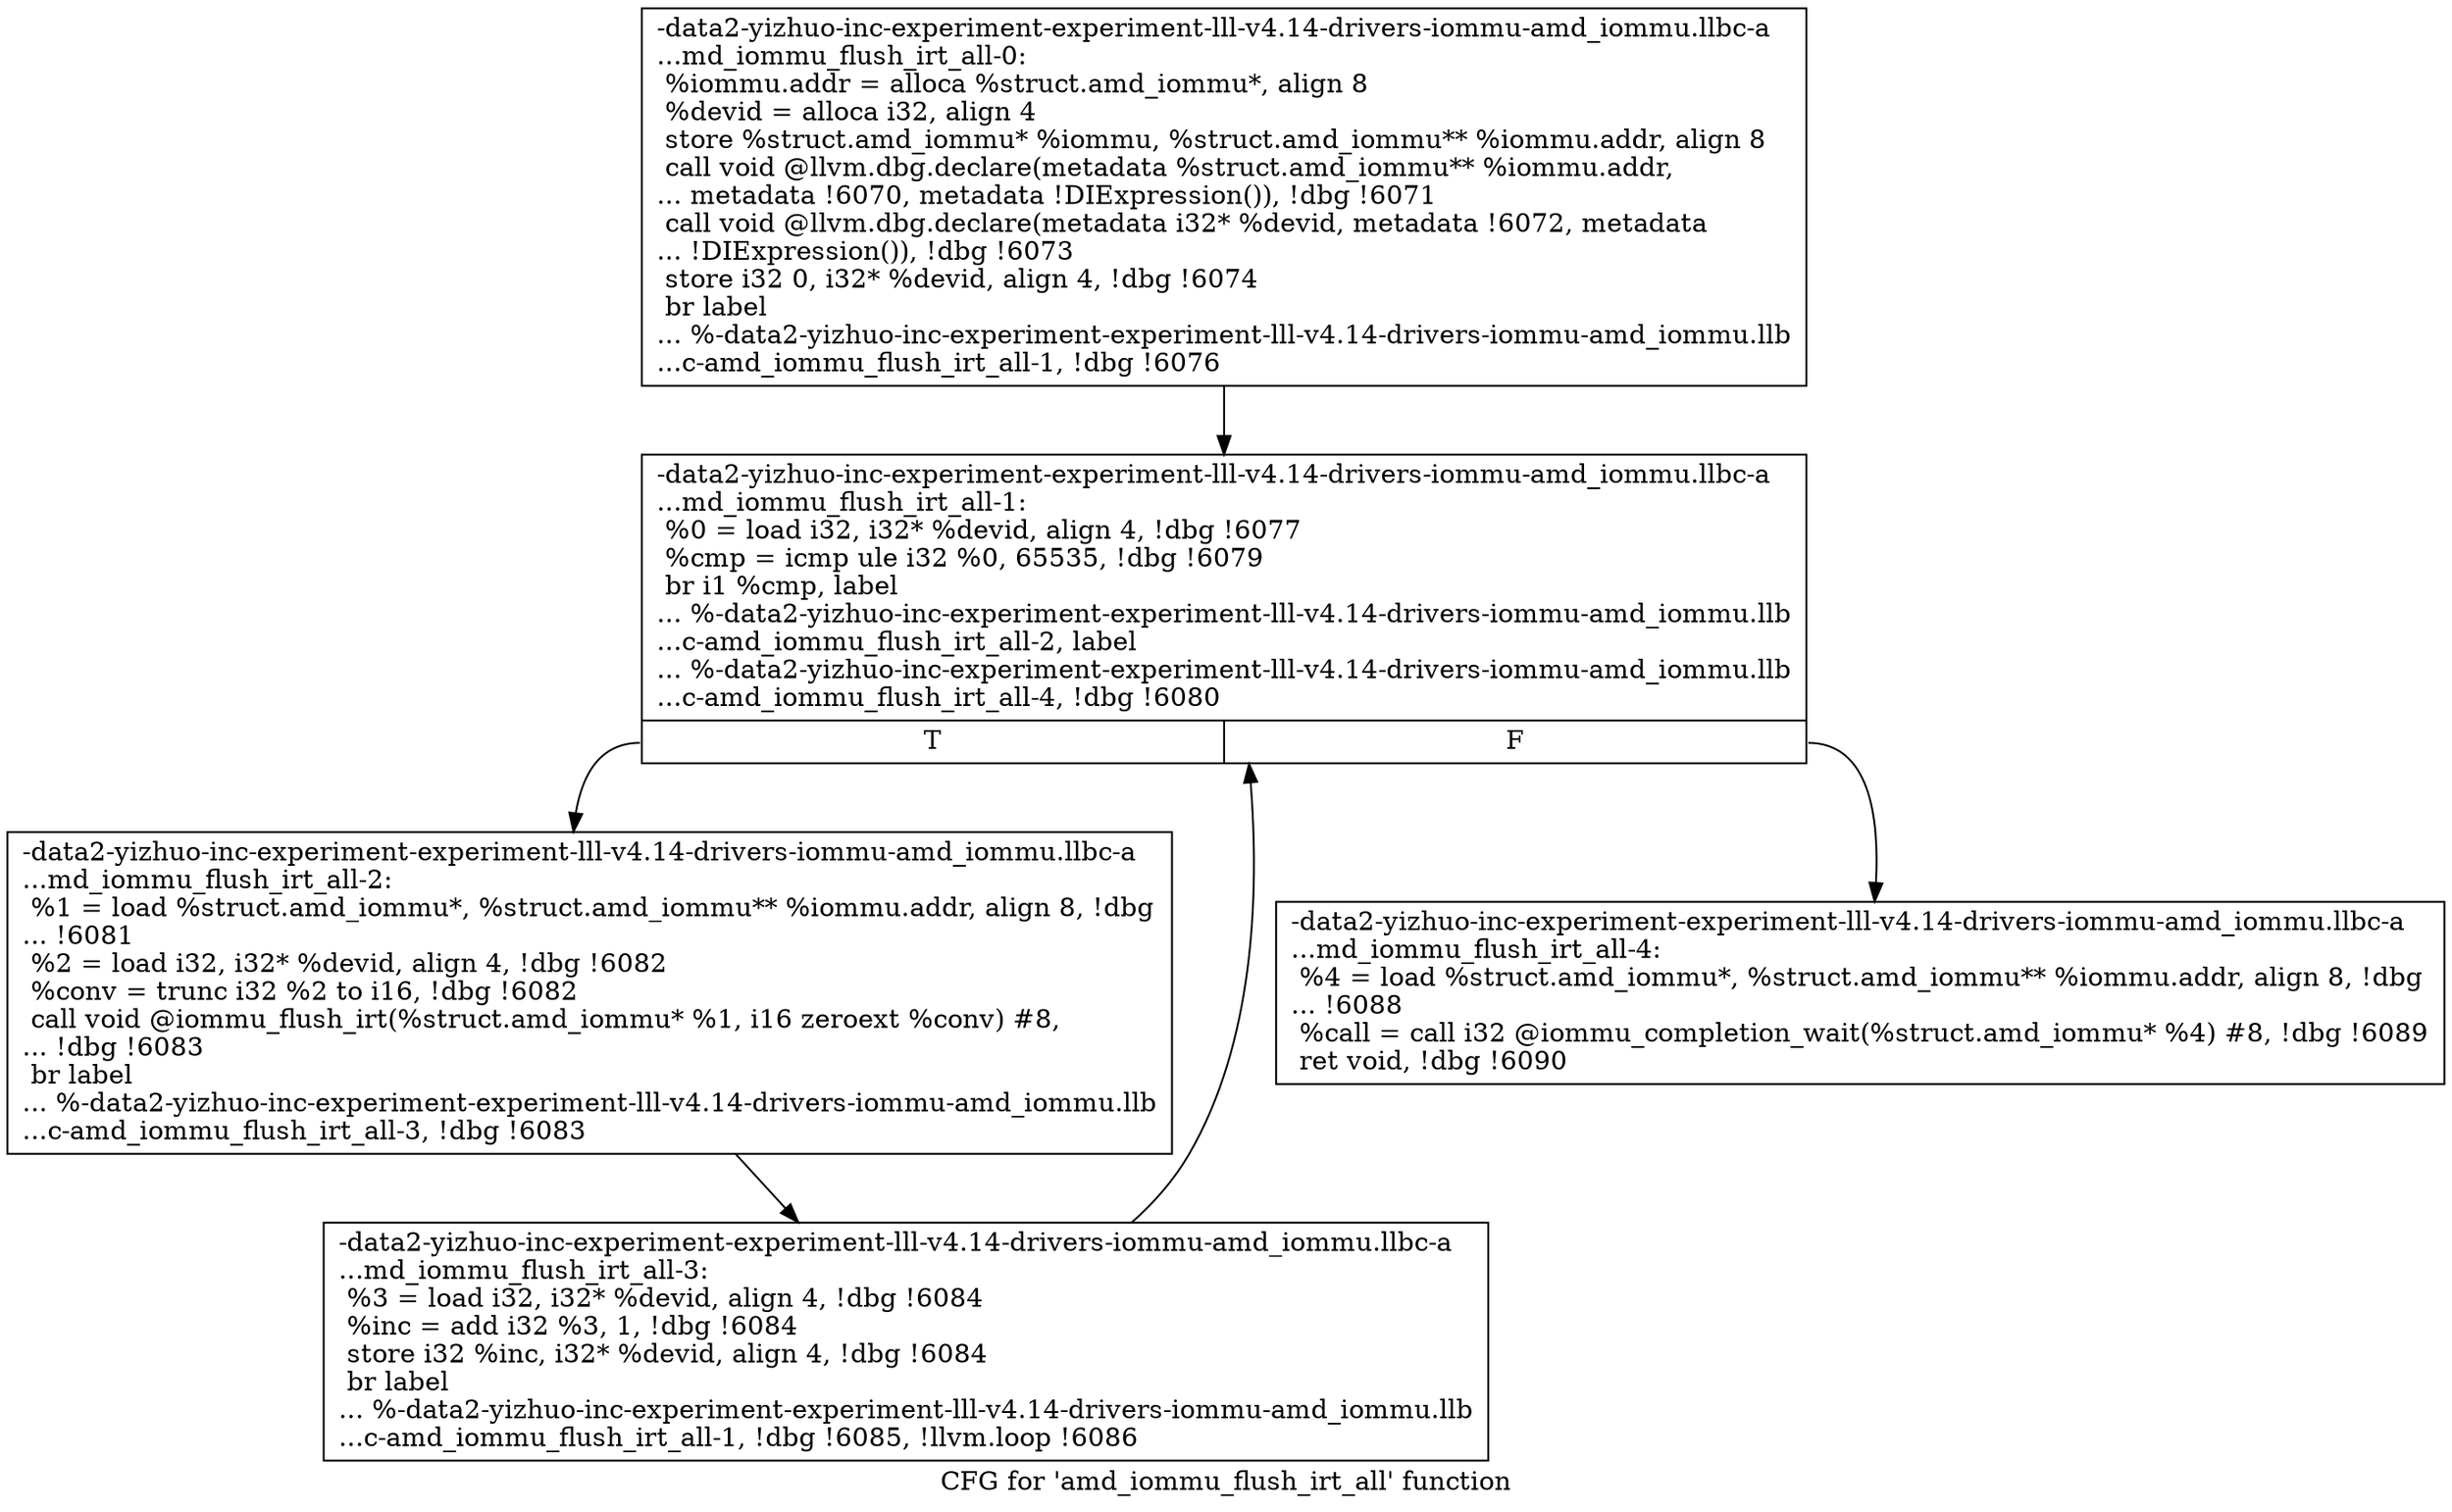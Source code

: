 digraph "CFG for 'amd_iommu_flush_irt_all' function" {
	label="CFG for 'amd_iommu_flush_irt_all' function";

	Node0x561b9464f520 [shape=record,label="{-data2-yizhuo-inc-experiment-experiment-lll-v4.14-drivers-iommu-amd_iommu.llbc-a\l...md_iommu_flush_irt_all-0:\l  %iommu.addr = alloca %struct.amd_iommu*, align 8\l  %devid = alloca i32, align 4\l  store %struct.amd_iommu* %iommu, %struct.amd_iommu** %iommu.addr, align 8\l  call void @llvm.dbg.declare(metadata %struct.amd_iommu** %iommu.addr,\l... metadata !6070, metadata !DIExpression()), !dbg !6071\l  call void @llvm.dbg.declare(metadata i32* %devid, metadata !6072, metadata\l... !DIExpression()), !dbg !6073\l  store i32 0, i32* %devid, align 4, !dbg !6074\l  br label\l... %-data2-yizhuo-inc-experiment-experiment-lll-v4.14-drivers-iommu-amd_iommu.llb\l...c-amd_iommu_flush_irt_all-1, !dbg !6076\l}"];
	Node0x561b9464f520 -> Node0x561b94650ca0;
	Node0x561b94650ca0 [shape=record,label="{-data2-yizhuo-inc-experiment-experiment-lll-v4.14-drivers-iommu-amd_iommu.llbc-a\l...md_iommu_flush_irt_all-1: \l  %0 = load i32, i32* %devid, align 4, !dbg !6077\l  %cmp = icmp ule i32 %0, 65535, !dbg !6079\l  br i1 %cmp, label\l... %-data2-yizhuo-inc-experiment-experiment-lll-v4.14-drivers-iommu-amd_iommu.llb\l...c-amd_iommu_flush_irt_all-2, label\l... %-data2-yizhuo-inc-experiment-experiment-lll-v4.14-drivers-iommu-amd_iommu.llb\l...c-amd_iommu_flush_irt_all-4, !dbg !6080\l|{<s0>T|<s1>F}}"];
	Node0x561b94650ca0:s0 -> Node0x561b94650cf0;
	Node0x561b94650ca0:s1 -> Node0x561b94650d90;
	Node0x561b94650cf0 [shape=record,label="{-data2-yizhuo-inc-experiment-experiment-lll-v4.14-drivers-iommu-amd_iommu.llbc-a\l...md_iommu_flush_irt_all-2: \l  %1 = load %struct.amd_iommu*, %struct.amd_iommu** %iommu.addr, align 8, !dbg\l... !6081\l  %2 = load i32, i32* %devid, align 4, !dbg !6082\l  %conv = trunc i32 %2 to i16, !dbg !6082\l  call void @iommu_flush_irt(%struct.amd_iommu* %1, i16 zeroext %conv) #8,\l... !dbg !6083\l  br label\l... %-data2-yizhuo-inc-experiment-experiment-lll-v4.14-drivers-iommu-amd_iommu.llb\l...c-amd_iommu_flush_irt_all-3, !dbg !6083\l}"];
	Node0x561b94650cf0 -> Node0x561b94650d40;
	Node0x561b94650d40 [shape=record,label="{-data2-yizhuo-inc-experiment-experiment-lll-v4.14-drivers-iommu-amd_iommu.llbc-a\l...md_iommu_flush_irt_all-3: \l  %3 = load i32, i32* %devid, align 4, !dbg !6084\l  %inc = add i32 %3, 1, !dbg !6084\l  store i32 %inc, i32* %devid, align 4, !dbg !6084\l  br label\l... %-data2-yizhuo-inc-experiment-experiment-lll-v4.14-drivers-iommu-amd_iommu.llb\l...c-amd_iommu_flush_irt_all-1, !dbg !6085, !llvm.loop !6086\l}"];
	Node0x561b94650d40 -> Node0x561b94650ca0;
	Node0x561b94650d90 [shape=record,label="{-data2-yizhuo-inc-experiment-experiment-lll-v4.14-drivers-iommu-amd_iommu.llbc-a\l...md_iommu_flush_irt_all-4: \l  %4 = load %struct.amd_iommu*, %struct.amd_iommu** %iommu.addr, align 8, !dbg\l... !6088\l  %call = call i32 @iommu_completion_wait(%struct.amd_iommu* %4) #8, !dbg !6089\l  ret void, !dbg !6090\l}"];
}

